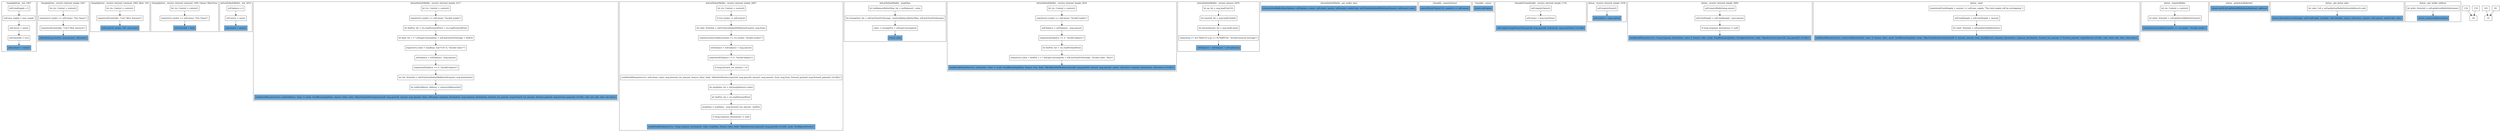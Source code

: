 digraph "sample-jetton" {
    node [shape=box];
    subgraph "cluster_SampleJetton__init_1907" {
        label="SampleJetton__init_1907";
        "SampleJetton__init_1907_90" [label="self.totalSupply = 0"];
        "SampleJetton__init_1907_91" [label="self.max_supply = max_supply"];
        "SampleJetton__init_1907_92" [label="self.owner = owner"];
        "SampleJetton__init_1907_93" [label="self.mintable = true"];
        "SampleJetton__init_1907_94" [label="self.content = content",style=filled,fillcolor="#66A7DB"];
        "SampleJetton__init_1907_90" -> "SampleJetton__init_1907_91";
        "SampleJetton__init_1907_91" -> "SampleJetton__init_1907_92";
        "SampleJetton__init_1907_92" -> "SampleJetton__init_1907_93";
        "SampleJetton__init_1907_93" -> "SampleJetton__init_1907_94";
    }
    subgraph "cluster_SampleJetton__receive_internal_simple_1857" {
        label="SampleJetton__receive_internal_simple_1857";
        "SampleJetton__receive_internal_simple_1857_95" [label="let ctx: Context = context()"];
        "SampleJetton__receive_internal_simple_1857_96" [label="require(ctx.sender == self.owner, \"Not Owner\")"];
        "SampleJetton__receive_internal_simple_1857_97" [label="require(self.mintable, \"Can't Mint Anymore\")"];
        "SampleJetton__receive_internal_simple_1857_98" [label="self.mint(msg.receiver, msg.amount, self.owner)",style=filled,fillcolor="#66A7DB"];
        "SampleJetton__receive_internal_simple_1857_95" -> "SampleJetton__receive_internal_simple_1857_96";
        "SampleJetton__receive_internal_simple_1857_96" -> "SampleJetton__receive_internal_simple_1857_97";
        "SampleJetton__receive_internal_simple_1857_97" -> "SampleJetton__receive_internal_simple_1857_98";
    }
    subgraph "cluster_SampleJetton__receive_internal_comment_1882_Mint: 100" {
        label="SampleJetton__receive_internal_comment_1882_Mint: 100";
        "SampleJetton__receive_internal_comment_1882_Mint: 100_99" [label="let ctx: Context = context()"];
        "SampleJetton__receive_internal_comment_1882_Mint: 100_100" [label="require(self.mintable, \"Can't Mint Anymore\")"];
        "SampleJetton__receive_internal_comment_1882_Mint: 100_101" [label="self.mint(ctx.sender, 100, self.owner)",style=filled,fillcolor="#66A7DB"];
        "SampleJetton__receive_internal_comment_1882_Mint: 100_99" -> "SampleJetton__receive_internal_comment_1882_Mint: 100_100";
        "SampleJetton__receive_internal_comment_1882_Mint: 100_100" -> "SampleJetton__receive_internal_comment_1882_Mint: 100_101";
    }
    subgraph "cluster_SampleJetton__receive_internal_comment_1905_Owner: MintClose" {
        label="SampleJetton__receive_internal_comment_1905_Owner: MintClose";
        "SampleJetton__receive_internal_comment_1905_Owner: MintClose_102" [label="let ctx: Context = context()"];
        "SampleJetton__receive_internal_comment_1905_Owner: MintClose_103" [label="require(ctx.sender == self.owner, \"Not Owner\")"];
        "SampleJetton__receive_internal_comment_1905_Owner: MintClose_104" [label="self.mintable = false",style=filled,fillcolor="#66A7DB"];
        "SampleJetton__receive_internal_comment_1905_Owner: MintClose_102" -> "SampleJetton__receive_internal_comment_1905_Owner: MintClose_103";
        "SampleJetton__receive_internal_comment_1905_Owner: MintClose_103" -> "SampleJetton__receive_internal_comment_1905_Owner: MintClose_104";
    }
    subgraph "cluster_JettonDefaultWallet__init_2910" {
        label="JettonDefaultWallet__init_2910";
        "JettonDefaultWallet__init_2910_123" [label="self.balance = 0"];
        "JettonDefaultWallet__init_2910_124" [label="self.owner = owner"];
        "JettonDefaultWallet__init_2910_125" [label="self.master = master",style=filled,fillcolor="#66A7DB"];
        "JettonDefaultWallet__init_2910_123" -> "JettonDefaultWallet__init_2910_124";
        "JettonDefaultWallet__init_2910_124" -> "JettonDefaultWallet__init_2910_125";
    }
    subgraph "cluster_JettonDefaultWallet__receive_internal_simple_2517" {
        label="JettonDefaultWallet__receive_internal_simple_2517";
        "JettonDefaultWallet__receive_internal_simple_2517_126" [label="let ctx: Context = context()"];
        "JettonDefaultWallet__receive_internal_simple_2517_127" [label="require(ctx.sender == self.owner, \"Invalid sender\")"];
        "JettonDefaultWallet__receive_internal_simple_2517_128" [label="let fwdFee: Int = ctx.readForwardFee() + ctx.readForwardFee()"];
        "JettonDefaultWallet__receive_internal_simple_2517_129" [label="let final: Int = 2 * self.gasConsumption + self.minTonsForStorage + fwdFee"];
        "JettonDefaultWallet__receive_internal_simple_2517_130" [label="require(ctx.value > min(final, ton(\"0.01\")), \"Invalid value!!\")"];
        "JettonDefaultWallet__receive_internal_simple_2517_131" [label="self.balance = self.balance - msg.amount"];
        "JettonDefaultWallet__receive_internal_simple_2517_132" [label="require(self.balance >= 0, \"Invalid balance\")"];
        "JettonDefaultWallet__receive_internal_simple_2517_133" [label="let init: StateInit = initOf JettonDefaultWallet(self.master, msg.destination)"];
        "JettonDefaultWallet__receive_internal_simple_2517_134" [label="let walletAddress: Address = contractAddress(init)"];
        "JettonDefaultWallet__receive_internal_simple_2517_135" [label="send(SendParameters{to: walletAddress, value: 0, mode: SendRemainingValue, bounce: false, body: TokenTransferInternal{queryId: msg.queryId, amount: msg.amount, from: self.owner, response_destination: msg.response_destination, forward_ton_amount: msg.forward_ton_amount, forward_payload: msg.forward_payload}.toCell(), code: init.code, data: init.data})",style=filled,fillcolor="#66A7DB"];
        "JettonDefaultWallet__receive_internal_simple_2517_126" -> "JettonDefaultWallet__receive_internal_simple_2517_127";
        "JettonDefaultWallet__receive_internal_simple_2517_127" -> "JettonDefaultWallet__receive_internal_simple_2517_128";
        "JettonDefaultWallet__receive_internal_simple_2517_128" -> "JettonDefaultWallet__receive_internal_simple_2517_129";
        "JettonDefaultWallet__receive_internal_simple_2517_129" -> "JettonDefaultWallet__receive_internal_simple_2517_130";
        "JettonDefaultWallet__receive_internal_simple_2517_130" -> "JettonDefaultWallet__receive_internal_simple_2517_131";
        "JettonDefaultWallet__receive_internal_simple_2517_131" -> "JettonDefaultWallet__receive_internal_simple_2517_132";
        "JettonDefaultWallet__receive_internal_simple_2517_132" -> "JettonDefaultWallet__receive_internal_simple_2517_133";
        "JettonDefaultWallet__receive_internal_simple_2517_133" -> "JettonDefaultWallet__receive_internal_simple_2517_134";
        "JettonDefaultWallet__receive_internal_simple_2517_134" -> "JettonDefaultWallet__receive_internal_simple_2517_135";
    }
    subgraph "cluster_JettonDefaultWallet__receive_internal_simple_2687" {
        label="JettonDefaultWallet__receive_internal_simple_2687";
        "JettonDefaultWallet__receive_internal_simple_2687_136" [label="let ctx: Context = context()"];
        "JettonDefaultWallet__receive_internal_simple_2687_137" [label="if (ctx.sender != self.master)"];
        "JettonDefaultWallet__receive_internal_simple_2687_138" [label="let sInit: StateInit = initOf JettonDefaultWallet(self.master, msg.from)"];
        "JettonDefaultWallet__receive_internal_simple_2687_139" [label="require(contractAddress(sInit) == ctx.sender, \"Invalid sender!\")"];
        "JettonDefaultWallet__receive_internal_simple_2687_140" [label="self.balance = self.balance + msg.amount"];
        "JettonDefaultWallet__receive_internal_simple_2687_141" [label="require(self.balance >= 0, \"Invalid balance\")"];
        "JettonDefaultWallet__receive_internal_simple_2687_142" [label="if (msg.forward_ton_amount > 0)"];
        "JettonDefaultWallet__receive_internal_simple_2687_143" [label="send(SendParameters{to: self.owner, value: msg.forward_ton_amount, bounce: false, body: TokenNotification{queryId: msg.queryId, amount: msg.amount, from: msg.from, forward_payload: msg.forward_payload}.toCell()})"];
        "JettonDefaultWallet__receive_internal_simple_2687_144" [label="let msgValue: Int = self.msgValue(ctx.value)"];
        "JettonDefaultWallet__receive_internal_simple_2687_145" [label="let fwdFee: Int = ctx.readForwardFee()"];
        "JettonDefaultWallet__receive_internal_simple_2687_146" [label="msgValue = msgValue - msg.forward_ton_amount - fwdFee"];
        "JettonDefaultWallet__receive_internal_simple_2687_147" [label="if (msg.response_destination != null)"];
        "JettonDefaultWallet__receive_internal_simple_2687_148" [label="send(SendParameters{to: !!msg.response_destination, value: msgValue, bounce: false, body: TokenExcesses{queryId: msg.queryId}.toCell(), mode: SendIgnoreErrors})",style=filled,fillcolor="#66A7DB"];
        "JettonDefaultWallet__receive_internal_simple_2687_136" -> "JettonDefaultWallet__receive_internal_simple_2687_137";
        "JettonDefaultWallet__receive_internal_simple_2687_137" -> "JettonDefaultWallet__receive_internal_simple_2687_138";
        "JettonDefaultWallet__receive_internal_simple_2687_138" -> "JettonDefaultWallet__receive_internal_simple_2687_139";
        "JettonDefaultWallet__receive_internal_simple_2687_139" -> "JettonDefaultWallet__receive_internal_simple_2687_140";
        "JettonDefaultWallet__receive_internal_simple_2687_140" -> "JettonDefaultWallet__receive_internal_simple_2687_141";
        "JettonDefaultWallet__receive_internal_simple_2687_141" -> "JettonDefaultWallet__receive_internal_simple_2687_142";
        "JettonDefaultWallet__receive_internal_simple_2687_142" -> "JettonDefaultWallet__receive_internal_simple_2687_143";
        "JettonDefaultWallet__receive_internal_simple_2687_143" -> "JettonDefaultWallet__receive_internal_simple_2687_144";
        "JettonDefaultWallet__receive_internal_simple_2687_144" -> "JettonDefaultWallet__receive_internal_simple_2687_145";
        "JettonDefaultWallet__receive_internal_simple_2687_145" -> "JettonDefaultWallet__receive_internal_simple_2687_146";
        "JettonDefaultWallet__receive_internal_simple_2687_146" -> "JettonDefaultWallet__receive_internal_simple_2687_147";
        "JettonDefaultWallet__receive_internal_simple_2687_147" -> "JettonDefaultWallet__receive_internal_simple_2687_148";
    }
    subgraph "cluster_JettonDefaultWallet__msgValue" {
        label="JettonDefaultWallet__msgValue";
        "JettonDefaultWallet__msgValue_149" [label="let tonBalanceBeforeMsg: Int = myBalance() - value"];
        "JettonDefaultWallet__msgValue_150" [label="let storageFee: Int = self.minTonsForStorage - min(tonBalanceBeforeMsg, self.minTonsForStorage)"];
        "JettonDefaultWallet__msgValue_151" [label="value -= storageFee + self.gasConsumption"];
        "JettonDefaultWallet__msgValue_152" [label="return value",style=filled,fillcolor="#66A7DB"];
        "JettonDefaultWallet__msgValue_149" -> "JettonDefaultWallet__msgValue_150";
        "JettonDefaultWallet__msgValue_150" -> "JettonDefaultWallet__msgValue_151";
        "JettonDefaultWallet__msgValue_151" -> "JettonDefaultWallet__msgValue_152";
    }
    subgraph "cluster_JettonDefaultWallet__receive_internal_simple_2832" {
        label="JettonDefaultWallet__receive_internal_simple_2832";
        "JettonDefaultWallet__receive_internal_simple_2832_153" [label="let ctx: Context = context()"];
        "JettonDefaultWallet__receive_internal_simple_2832_154" [label="require(ctx.sender == self.owner, \"Invalid sender\")"];
        "JettonDefaultWallet__receive_internal_simple_2832_155" [label="self.balance = self.balance - msg.amount"];
        "JettonDefaultWallet__receive_internal_simple_2832_156" [label="require(self.balance >= 0, \"Invalid balance\")"];
        "JettonDefaultWallet__receive_internal_simple_2832_157" [label="let fwdFee: Int = ctx.readForwardFee()"];
        "JettonDefaultWallet__receive_internal_simple_2832_158" [label="require(ctx.value > fwdFee + 2 * self.gasConsumption + self.minTonsForStorage, \"Invalid value - Burn\")"];
        "JettonDefaultWallet__receive_internal_simple_2832_159" [label="send(SendParameters{to: self.master, value: 0, mode: SendRemainingValue, bounce: true, body: TokenBurnNotification{queryId: msg.queryId, amount: msg.amount, owner: self.owner, response_destination: self.owner}.toCell()})",style=filled,fillcolor="#66A7DB"];
        "JettonDefaultWallet__receive_internal_simple_2832_153" -> "JettonDefaultWallet__receive_internal_simple_2832_154";
        "JettonDefaultWallet__receive_internal_simple_2832_154" -> "JettonDefaultWallet__receive_internal_simple_2832_155";
        "JettonDefaultWallet__receive_internal_simple_2832_155" -> "JettonDefaultWallet__receive_internal_simple_2832_156";
        "JettonDefaultWallet__receive_internal_simple_2832_156" -> "JettonDefaultWallet__receive_internal_simple_2832_157";
        "JettonDefaultWallet__receive_internal_simple_2832_157" -> "JettonDefaultWallet__receive_internal_simple_2832_158";
        "JettonDefaultWallet__receive_internal_simple_2832_158" -> "JettonDefaultWallet__receive_internal_simple_2832_159";
    }
    subgraph "cluster_JettonDefaultWallet__receive_bounce_2876" {
        label="JettonDefaultWallet__receive_bounce_2876";
        "JettonDefaultWallet__receive_bounce_2876_160" [label="let op: Int = msg.loadUint(32)"];
        "JettonDefaultWallet__receive_bounce_2876_161" [label="let queryId: Int = msg.loadUint(64)"];
        "JettonDefaultWallet__receive_bounce_2876_162" [label="let jettonAmount: Int = msg.loadCoins()"];
        "JettonDefaultWallet__receive_bounce_2876_163" [label="require(op == 0x178d4519 || op == 0x7bdd97de, \"Invalid bounced message\")"];
        "JettonDefaultWallet__receive_bounce_2876_164" [label="self.balance = self.balance + jettonAmount",style=filled,fillcolor="#66A7DB"];
        "JettonDefaultWallet__receive_bounce_2876_160" -> "JettonDefaultWallet__receive_bounce_2876_161";
        "JettonDefaultWallet__receive_bounce_2876_161" -> "JettonDefaultWallet__receive_bounce_2876_162";
        "JettonDefaultWallet__receive_bounce_2876_162" -> "JettonDefaultWallet__receive_bounce_2876_163";
        "JettonDefaultWallet__receive_bounce_2876_163" -> "JettonDefaultWallet__receive_bounce_2876_164";
    }
    subgraph "cluster_JettonDefaultWallet__get_wallet_data" {
        label="JettonDefaultWallet__get_wallet_data";
        "JettonDefaultWallet__get_wallet_data_165" [label="return JettonWalletData{balance: self.balance, owner: self.owner, master: self.master, walletCode: initOf JettonDefaultWallet(self.master, self.owner).code}",style=filled,fillcolor="#66A7DB"];
    }
    subgraph "cluster_Ownable__requireOwner" {
        label="Ownable__requireOwner";
        "Ownable__requireOwner_85" [label="nativeThrowUnless(132, sender() == self.owner)",style=filled,fillcolor="#66A7DB"];
    }
    subgraph "cluster_Ownable__owner" {
        label="Ownable__owner";
        "Ownable__owner_86" [label="return self.owner",style=filled,fillcolor="#66A7DB"];
    }
    subgraph "cluster_OwnableTransferable__receive_internal_simple_1734" {
        label="OwnableTransferable__receive_internal_simple_1734";
        "OwnableTransferable__receive_internal_simple_1734_87" [label="self.requireOwner()"];
        "OwnableTransferable__receive_internal_simple_1734_88" [label="self.owner = msg.newOwner"];
        "OwnableTransferable__receive_internal_simple_1734_89" [label="self.reply(ChangeOwnerOk{queryId: msg.queryId, newOwner: msg.newOwner}.toCell())",style=filled,fillcolor="#66A7DB"];
        "OwnableTransferable__receive_internal_simple_1734_87" -> "OwnableTransferable__receive_internal_simple_1734_88";
        "OwnableTransferable__receive_internal_simple_1734_88" -> "OwnableTransferable__receive_internal_simple_1734_89";
    }
    subgraph "cluster_Jetton__receive_internal_simple_1939" {
        label="Jetton__receive_internal_simple_1939";
        "Jetton__receive_internal_simple_1939_105" [label="self.requireOwner()"];
        "Jetton__receive_internal_simple_1939_106" [label="self.content = msg.content",style=filled,fillcolor="#66A7DB"];
        "Jetton__receive_internal_simple_1939_105" -> "Jetton__receive_internal_simple_1939_106";
    }
    subgraph "cluster_Jetton__receive_internal_simple_2000" {
        label="Jetton__receive_internal_simple_2000";
        "Jetton__receive_internal_simple_2000_107" [label="self.requireWallet(msg.owner)"];
        "Jetton__receive_internal_simple_2000_108" [label="self.totalSupply = self.totalSupply - msg.amount"];
        "Jetton__receive_internal_simple_2000_109" [label="if (msg.response_destination != null)"];
        "Jetton__receive_internal_simple_2000_110" [label="send(SendParameters{to: !!msg.response_destination, value: 0, bounce: false, mode: SendRemainingValue | SendIgnoreErrors, body: TokenExcesses{queryId: msg.queryId}.toCell()})",style=filled,fillcolor="#66A7DB"];
        "Jetton__receive_internal_simple_2000_107" -> "Jetton__receive_internal_simple_2000_108";
        "Jetton__receive_internal_simple_2000_108" -> "Jetton__receive_internal_simple_2000_109";
        "Jetton__receive_internal_simple_2000_109" -> "Jetton__receive_internal_simple_2000_110";
    }
    subgraph "cluster_Jetton__mint" {
        label="Jetton__mint";
        "Jetton__mint_111" [label="require(self.totalSupply + amount <= self.max_supply, \"The total supply will be overlapping.\")"];
        "Jetton__mint_112" [label="self.totalSupply = self.totalSupply + amount"];
        "Jetton__mint_113" [label="let wInit: StateInit = self.getJettonWalletInit(to)"];
        "Jetton__mint_114" [label="send(SendParameters{to: contractAddress(wInit), value: 0, bounce: false, mode: SendRemainingValue, body: TokenTransferInternal{queryId: 0, amount: amount, from: myAddress(), response_destination: response_destination, forward_ton_amount: 0, forward_payload: emptySlice()}.toCell(), code: wInit.code, data: wInit.data})",style=filled,fillcolor="#66A7DB"];
        "Jetton__mint_111" -> "Jetton__mint_112";
        "Jetton__mint_112" -> "Jetton__mint_113";
        "Jetton__mint_113" -> "Jetton__mint_114";
    }
    subgraph "cluster_Jetton__requireWallet" {
        label="Jetton__requireWallet";
        "Jetton__requireWallet_115" [label="let ctx: Context = context()"];
        "Jetton__requireWallet_116" [label="let wInit: StateInit = self.getJettonWalletInit(owner)"];
        "Jetton__requireWallet_117" [label="require(contractAddress(wInit) == ctx.sender, \"Invalid sender\")",style=filled,fillcolor="#66A7DB"];
        "Jetton__requireWallet_115" -> "Jetton__requireWallet_116";
        "Jetton__requireWallet_116" -> "Jetton__requireWallet_117";
    }
    subgraph "cluster_Jetton__getJettonWalletInit" {
        label="Jetton__getJettonWalletInit";
        "Jetton__getJettonWalletInit_118" [label="return initOf JettonDefaultWallet(myAddress(), address)",style=filled,fillcolor="#66A7DB"];
    }
    subgraph "cluster_Jetton__get_jetton_data" {
        label="Jetton__get_jetton_data";
        "Jetton__get_jetton_data_119" [label="let code: Cell = self.getJettonWalletInit(myAddress()).code"];
        "Jetton__get_jetton_data_120" [label="return JettonData{totalSupply: self.totalSupply, mintable: self.mintable, owner: self.owner, content: self.content, walletCode: code}",style=filled,fillcolor="#66A7DB"];
        "Jetton__get_jetton_data_119" -> "Jetton__get_jetton_data_120";
    }
    subgraph "cluster_Jetton__get_wallet_address" {
        label="Jetton__get_wallet_address";
        "Jetton__get_wallet_address_121" [label="let wInit: StateInit = self.getJettonWalletInit(owner)"];
        "Jetton__get_wallet_address_122" [label="return contractAddress(wInit)",style=filled,fillcolor="#66A7DB"];
        "Jetton__get_wallet_address_121" -> "Jetton__get_wallet_address_122";
    }
"134" -> "28";
"139" -> "28";
"143" -> "35";
"82" -> "35";
}
